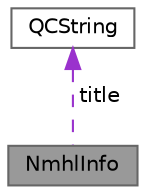 digraph "NmhlInfo"
{
 // INTERACTIVE_SVG=YES
 // LATEX_PDF_SIZE
  bgcolor="transparent";
  edge [fontname=Helvetica,fontsize=10,labelfontname=Helvetica,labelfontsize=10];
  node [fontname=Helvetica,fontsize=10,shape=box,height=0.2,width=0.4];
  Node1 [label="NmhlInfo",height=0.2,width=0.4,color="gray40", fillcolor="grey60", style="filled", fontcolor="black",tooltip="Helper class representing a namespace member in the navigation menu."];
  Node2 -> Node1 [dir="back",color="darkorchid3",style="dashed",label=" title" ];
  Node2 [label="QCString",height=0.2,width=0.4,color="gray40", fillcolor="white", style="filled",URL="$d9/d45/class_q_c_string.html",tooltip="This is an alternative implementation of QCString."];
}
